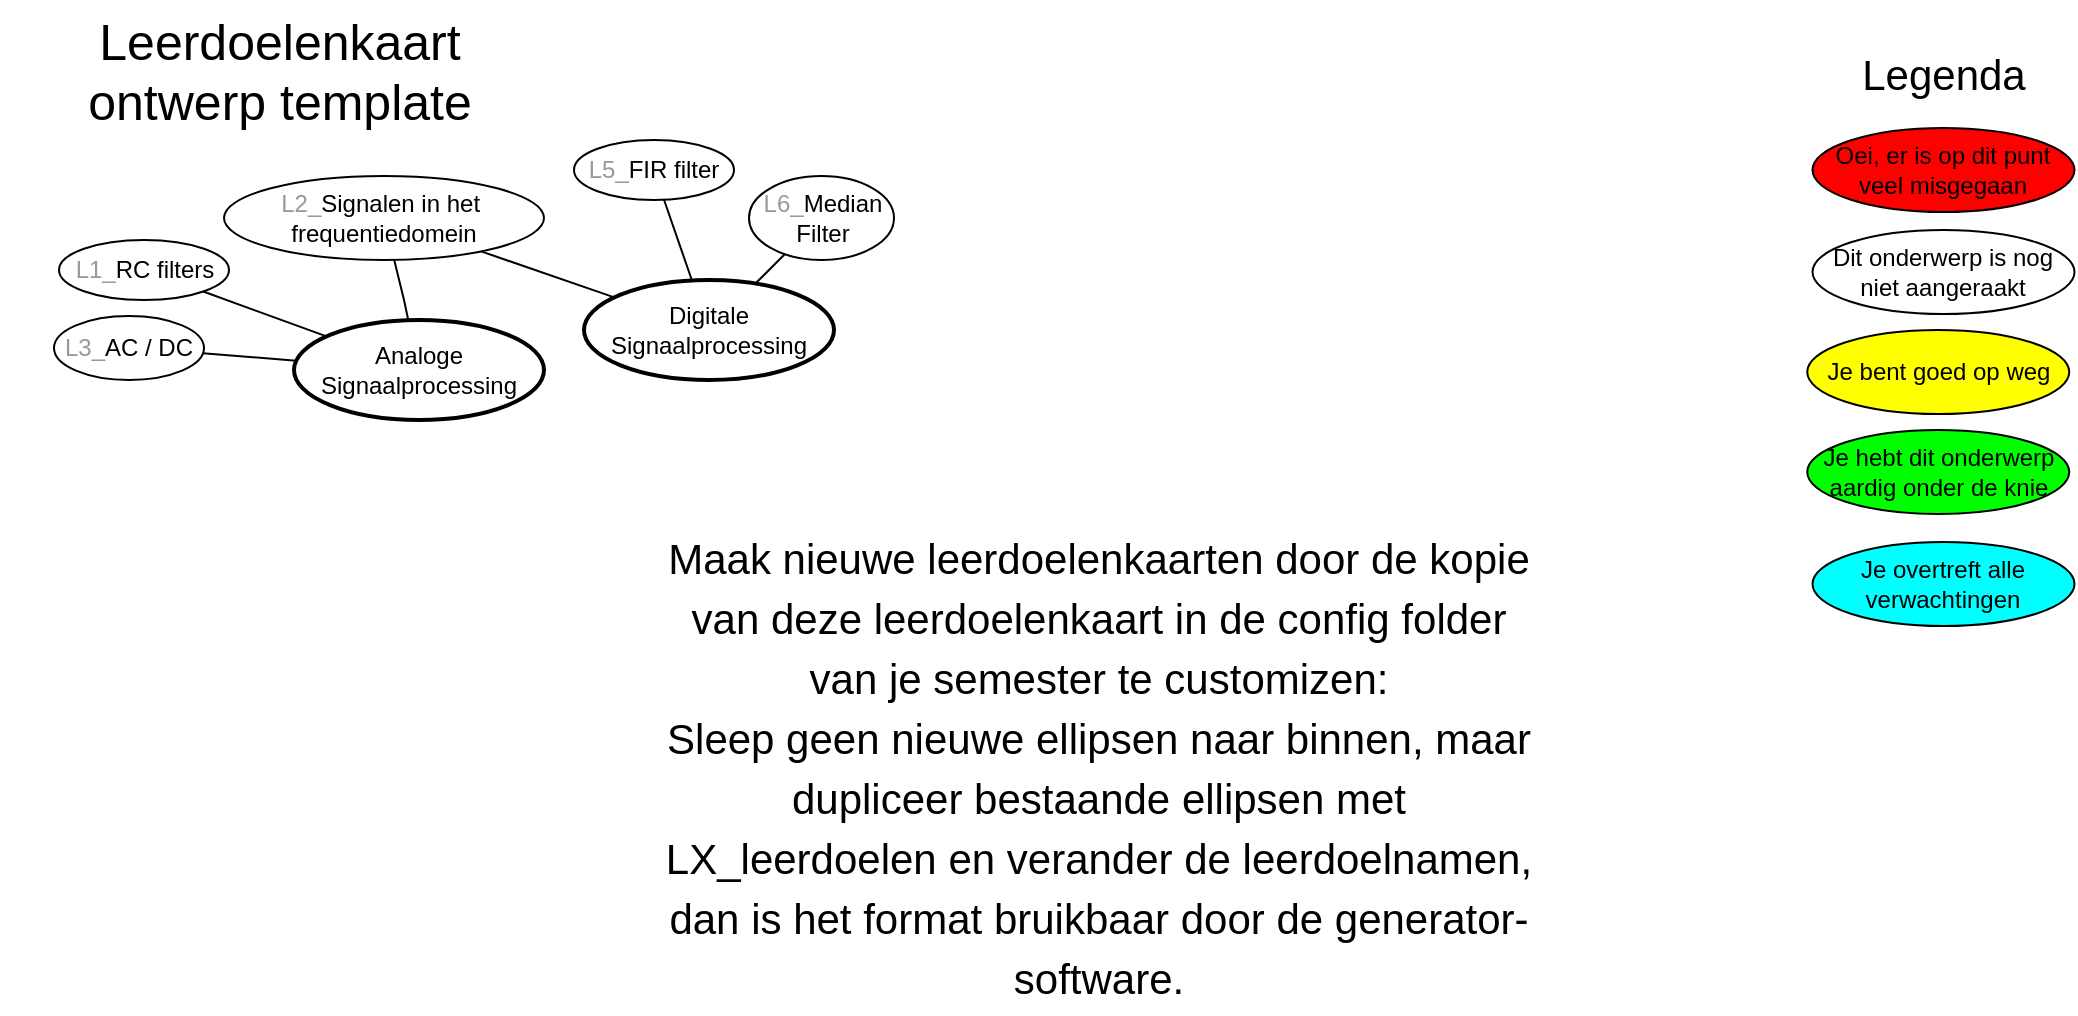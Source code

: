<mxfile version="22.0.2" type="device">
  <diagram name="Copy of Page-1" id="SG1n7jbUNAIGO0vn6a7n">
    <mxGraphModel dx="-436" dy="1168" grid="1" gridSize="10" guides="1" tooltips="1" connect="1" arrows="1" fold="1" page="1" pageScale="1" pageWidth="1654" pageHeight="1169" math="0" shadow="0">
      <root>
        <mxCell id="VXFz6mvKQ9PJlcC3uVo2-0" />
        <mxCell id="VXFz6mvKQ9PJlcC3uVo2-1" parent="VXFz6mvKQ9PJlcC3uVo2-0" />
        <UserObject label="&lt;font color=&quot;#999999&quot;&gt;L1_&lt;/font&gt;RC filters" id="VXFz6mvKQ9PJlcC3uVo2-2">
          <mxCell style="ellipse;whiteSpace=wrap;html=1;" parent="VXFz6mvKQ9PJlcC3uVo2-1" vertex="1">
            <mxGeometry x="1722.5" y="172" width="85" height="30" as="geometry" />
          </mxCell>
        </UserObject>
        <mxCell id="VXFz6mvKQ9PJlcC3uVo2-3" value="Leerdoelenkaart ontwerp template" style="text;html=1;strokeColor=none;fillColor=none;align=center;verticalAlign=middle;whiteSpace=wrap;rounded=0;fontSize=25;fontStyle=0" parent="VXFz6mvKQ9PJlcC3uVo2-1" vertex="1">
          <mxGeometry x="1693.75" y="52" width="277.5" height="70" as="geometry" />
        </mxCell>
        <UserObject label="&lt;font color=&quot;#999999&quot;&gt;L3_&lt;/font&gt;AC / DC" id="VXFz6mvKQ9PJlcC3uVo2-4">
          <mxCell style="ellipse;whiteSpace=wrap;html=1;" parent="VXFz6mvKQ9PJlcC3uVo2-1" vertex="1">
            <mxGeometry x="1720" y="210" width="75" height="32" as="geometry" />
          </mxCell>
        </UserObject>
        <mxCell id="VXFz6mvKQ9PJlcC3uVo2-6" style="rounded=0;orthogonalLoop=1;jettySize=auto;html=1;endArrow=none;endFill=0;" parent="VXFz6mvKQ9PJlcC3uVo2-1" source="VXFz6mvKQ9PJlcC3uVo2-7" target="VXFz6mvKQ9PJlcC3uVo2-8" edge="1">
          <mxGeometry relative="1" as="geometry">
            <Array as="points">
              <mxPoint x="1895" y="202" />
            </Array>
          </mxGeometry>
        </mxCell>
        <UserObject label="&lt;font color=&quot;#999999&quot;&gt;L2_&lt;/font&gt;Signalen in het&amp;nbsp;&lt;br&gt;frequentiedomein" id="VXFz6mvKQ9PJlcC3uVo2-7">
          <mxCell style="ellipse;whiteSpace=wrap;html=1;" parent="VXFz6mvKQ9PJlcC3uVo2-1" vertex="1">
            <mxGeometry x="1805" y="140" width="160" height="42" as="geometry" />
          </mxCell>
        </UserObject>
        <mxCell id="VXFz6mvKQ9PJlcC3uVo2-8" value="Analoge Signaalprocessing" style="ellipse;whiteSpace=wrap;html=1;strokeWidth=2;" parent="VXFz6mvKQ9PJlcC3uVo2-1" vertex="1">
          <mxGeometry x="1840" y="212" width="125" height="50" as="geometry" />
        </mxCell>
        <mxCell id="VXFz6mvKQ9PJlcC3uVo2-9" style="rounded=0;orthogonalLoop=1;jettySize=auto;html=1;endArrow=none;endFill=0;" parent="VXFz6mvKQ9PJlcC3uVo2-1" source="VXFz6mvKQ9PJlcC3uVo2-2" target="VXFz6mvKQ9PJlcC3uVo2-8" edge="1">
          <mxGeometry relative="1" as="geometry">
            <mxPoint x="1899" y="192" as="sourcePoint" />
            <mxPoint x="1908" y="232" as="targetPoint" />
          </mxGeometry>
        </mxCell>
        <mxCell id="VXFz6mvKQ9PJlcC3uVo2-10" style="rounded=0;orthogonalLoop=1;jettySize=auto;html=1;endArrow=none;endFill=0;" parent="VXFz6mvKQ9PJlcC3uVo2-1" source="VXFz6mvKQ9PJlcC3uVo2-4" target="VXFz6mvKQ9PJlcC3uVo2-8" edge="1">
          <mxGeometry relative="1" as="geometry">
            <mxPoint x="1807" y="207" as="sourcePoint" />
            <mxPoint x="1872" y="238" as="targetPoint" />
          </mxGeometry>
        </mxCell>
        <mxCell id="VXFz6mvKQ9PJlcC3uVo2-12" value="Digitale Signaalprocessing" style="ellipse;whiteSpace=wrap;html=1;strokeWidth=2;" parent="VXFz6mvKQ9PJlcC3uVo2-1" vertex="1">
          <mxGeometry x="1985" y="192" width="125" height="50" as="geometry" />
        </mxCell>
        <mxCell id="VXFz6mvKQ9PJlcC3uVo2-13" style="rounded=0;orthogonalLoop=1;jettySize=auto;html=1;endArrow=none;endFill=0;" parent="VXFz6mvKQ9PJlcC3uVo2-1" source="VXFz6mvKQ9PJlcC3uVo2-7" target="VXFz6mvKQ9PJlcC3uVo2-12" edge="1">
          <mxGeometry relative="1" as="geometry">
            <mxPoint x="1900" y="192" as="sourcePoint" />
            <mxPoint x="1908" y="222" as="targetPoint" />
          </mxGeometry>
        </mxCell>
        <UserObject label="&lt;font color=&quot;#999999&quot;&gt;L5_&lt;/font&gt;FIR filter" id="VXFz6mvKQ9PJlcC3uVo2-14">
          <mxCell style="ellipse;whiteSpace=wrap;html=1;" parent="VXFz6mvKQ9PJlcC3uVo2-1" vertex="1">
            <mxGeometry x="1980" y="122" width="80" height="30" as="geometry" />
          </mxCell>
        </UserObject>
        <UserObject label="&lt;font color=&quot;#999999&quot;&gt;L6_&lt;/font&gt;Median Filter" id="VXFz6mvKQ9PJlcC3uVo2-15">
          <mxCell style="ellipse;whiteSpace=wrap;html=1;" parent="VXFz6mvKQ9PJlcC3uVo2-1" vertex="1">
            <mxGeometry x="2067.5" y="140" width="72.5" height="42" as="geometry" />
          </mxCell>
        </UserObject>
        <mxCell id="VXFz6mvKQ9PJlcC3uVo2-16" style="rounded=0;orthogonalLoop=1;jettySize=auto;html=1;endArrow=none;endFill=0;" parent="VXFz6mvKQ9PJlcC3uVo2-1" source="VXFz6mvKQ9PJlcC3uVo2-14" target="VXFz6mvKQ9PJlcC3uVo2-12" edge="1">
          <mxGeometry relative="1" as="geometry">
            <mxPoint x="1943" y="188" as="sourcePoint" />
            <mxPoint x="2010" y="211" as="targetPoint" />
          </mxGeometry>
        </mxCell>
        <mxCell id="VXFz6mvKQ9PJlcC3uVo2-17" style="rounded=0;orthogonalLoop=1;jettySize=auto;html=1;endArrow=none;endFill=0;" parent="VXFz6mvKQ9PJlcC3uVo2-1" source="VXFz6mvKQ9PJlcC3uVo2-15" target="VXFz6mvKQ9PJlcC3uVo2-12" edge="1">
          <mxGeometry relative="1" as="geometry">
            <mxPoint x="2047" y="162" as="sourcePoint" />
            <mxPoint x="2054" y="202" as="targetPoint" />
          </mxGeometry>
        </mxCell>
        <mxCell id="k4e6b6dZ_VluAHgRJG0G-4" value="&lt;font style=&quot;font-size: 21px;&quot;&gt;Legenda&lt;/font&gt;" style="text;html=1;strokeColor=none;fillColor=none;align=center;verticalAlign=middle;whiteSpace=wrap;rounded=0;fontSize=25;fontStyle=0" parent="VXFz6mvKQ9PJlcC3uVo2-1" vertex="1">
          <mxGeometry x="2619.75" y="71" width="90" height="32" as="geometry" />
        </mxCell>
        <mxCell id="k4e6b6dZ_VluAHgRJG0G-6" value="Dit onderwerp is nog niet aangeraakt" style="ellipse;whiteSpace=wrap;html=1;" parent="VXFz6mvKQ9PJlcC3uVo2-1" vertex="1">
          <mxGeometry x="2599.25" y="167" width="131" height="42" as="geometry" />
        </mxCell>
        <mxCell id="k4e6b6dZ_VluAHgRJG0G-7" value="Je bent goed op weg" style="ellipse;whiteSpace=wrap;html=1;fillColor=#FFFF00;" parent="VXFz6mvKQ9PJlcC3uVo2-1" vertex="1">
          <mxGeometry x="2596.62" y="217" width="131" height="42" as="geometry" />
        </mxCell>
        <mxCell id="k4e6b6dZ_VluAHgRJG0G-8" value="Je hebt dit onderwerp aardig onder de knie" style="ellipse;whiteSpace=wrap;html=1;fillColor=#00FF00;" parent="VXFz6mvKQ9PJlcC3uVo2-1" vertex="1">
          <mxGeometry x="2596.62" y="267" width="131" height="42" as="geometry" />
        </mxCell>
        <mxCell id="k4e6b6dZ_VluAHgRJG0G-9" value="Oei, er is op dit punt veel misgegaan" style="ellipse;whiteSpace=wrap;html=1;fillColor=#FF0000;" parent="VXFz6mvKQ9PJlcC3uVo2-1" vertex="1">
          <mxGeometry x="2599.25" y="116" width="131" height="42" as="geometry" />
        </mxCell>
        <mxCell id="k4e6b6dZ_VluAHgRJG0G-10" value="Je overtreft alle verwachtingen" style="ellipse;whiteSpace=wrap;html=1;fillColor=#00FFFF;" parent="VXFz6mvKQ9PJlcC3uVo2-1" vertex="1">
          <mxGeometry x="2599.25" y="323" width="131" height="42" as="geometry" />
        </mxCell>
        <mxCell id="JQyxqjwZXSrIYbwAYboZ-1" value="&lt;font style=&quot;font-size: 21px;&quot;&gt;Maak nieuwe leerdoelenkaarten door de kopie van deze leerdoelenkaart in de config folder van je semester te customizen:&lt;br&gt;Sleep geen nieuwe ellipsen naar binnen, maar dupliceer bestaande ellipsen met LX_leerdoelen en verander de leerdoelnamen, dan is het format bruikbaar door de generator-software.&lt;br&gt;&lt;/font&gt;" style="text;html=1;strokeColor=none;fillColor=none;align=center;verticalAlign=middle;whiteSpace=wrap;rounded=0;fontSize=25;fontStyle=0" parent="VXFz6mvKQ9PJlcC3uVo2-1" vertex="1">
          <mxGeometry x="2020" y="309" width="445" height="250" as="geometry" />
        </mxCell>
      </root>
    </mxGraphModel>
  </diagram>
</mxfile>
